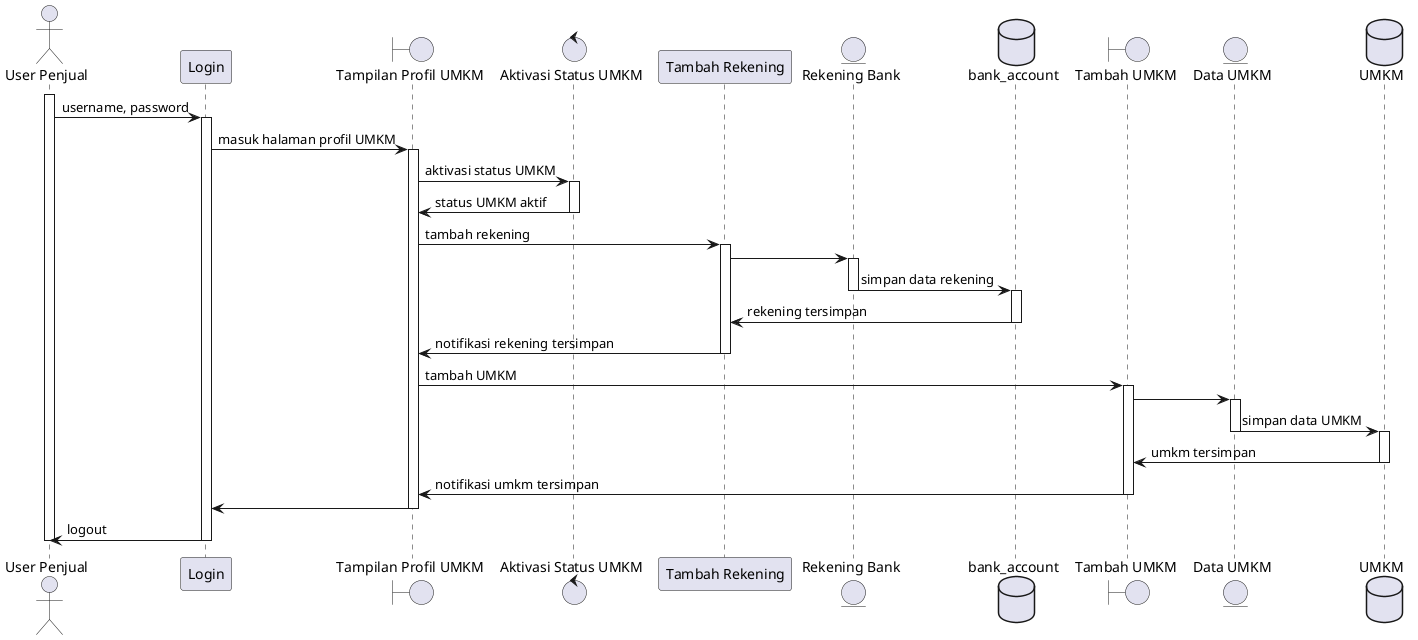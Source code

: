 @startuml

' declare
actor "User Penjual" as User
participant Login as login
boundary "Tampilan Profil UMKM" as umkm_profile_view
control "Aktivasi Status UMKM" as activate_umkm
participant "Tambah Rekening" as add_account
entity "Rekening Bank" as bank_account
database "bank_account" as bank_account_db

boundary "Tambah UMKM" as add_umkm
entity "Data UMKM" as umkm_entity
database "UMKM" as umkm_db






' control "Proses Aktivasi Status UMKM" as activate_umkm_control
' entity "Data User" as user_entity
' database "User" as user_db




' flow
activate User
User -> login : username, password
activate login

login -> umkm_profile_view : masuk halaman profil UMKM
activate umkm_profile_view

umkm_profile_view -> activate_umkm : aktivasi status UMKM
activate activate_umkm
activate_umkm -> umkm_profile_view : status UMKM aktif
deactivate activate_umkm

umkm_profile_view -> add_account : tambah rekening
activate add_account
add_account -> bank_account
activate bank_account
bank_account -> bank_account_db : simpan data rekening
deactivate bank_account
activate bank_account_db
bank_account_db -> add_account : rekening tersimpan
deactivate bank_account_db
add_account -> umkm_profile_view : notifikasi rekening tersimpan
deactivate add_account


umkm_profile_view -> add_umkm : tambah UMKM
activate add_umkm
add_umkm -> umkm_entity
activate umkm_entity
umkm_entity -> umkm_db : simpan data UMKM
deactivate umkm_entity
activate umkm_db

umkm_db -> add_umkm : umkm tersimpan
deactivate umkm_db
add_umkm -> umkm_profile_view : notifikasi umkm tersimpan
deactivate add_umkm

umkm_profile_view -> login
deactivate umkm_profile_view
login -> User : logout
deactivate login
deactivate User









' activate_umkm -> activate_umkm_control
' activate activate_umkm_control
' activate user_db
' user_db -> user_entity : muat data user
' deactivate user_db
' activate user_entity
' user_entity -> activate_umkm_control : data user


' activate_umkm_control -> activate_umkm_control : validasi data
' activate activate_umkm_control #Yellow
' activate_umkm_control -> activate_umkm : validasi gagal
' activate_umkm -> umkm_profile_view : notifikasi validasi gagal
' deactivate activate_umkm_control

' activate_umkm_control -> user_entity : update status UMKM
' user_entity -> user_db : simpan data
' deactivate user_entity
' activate user_db
' user_db -> activate_umkm_control : data tersimpan
' deactivate user_db

' activate_umkm_control -> activate_umkm : aktivasi status UMKM berhasil
' deactivate activate_umkm_control
' activate_umkm -> umkm_profile_view : notifikasi validasi berhasil
' deactivate activate_umkm

' umkm_profile_view -> login
' deactivate umkm_profile_view
' login -> User : logout
' deactivate login
' deactivate User






@enduml